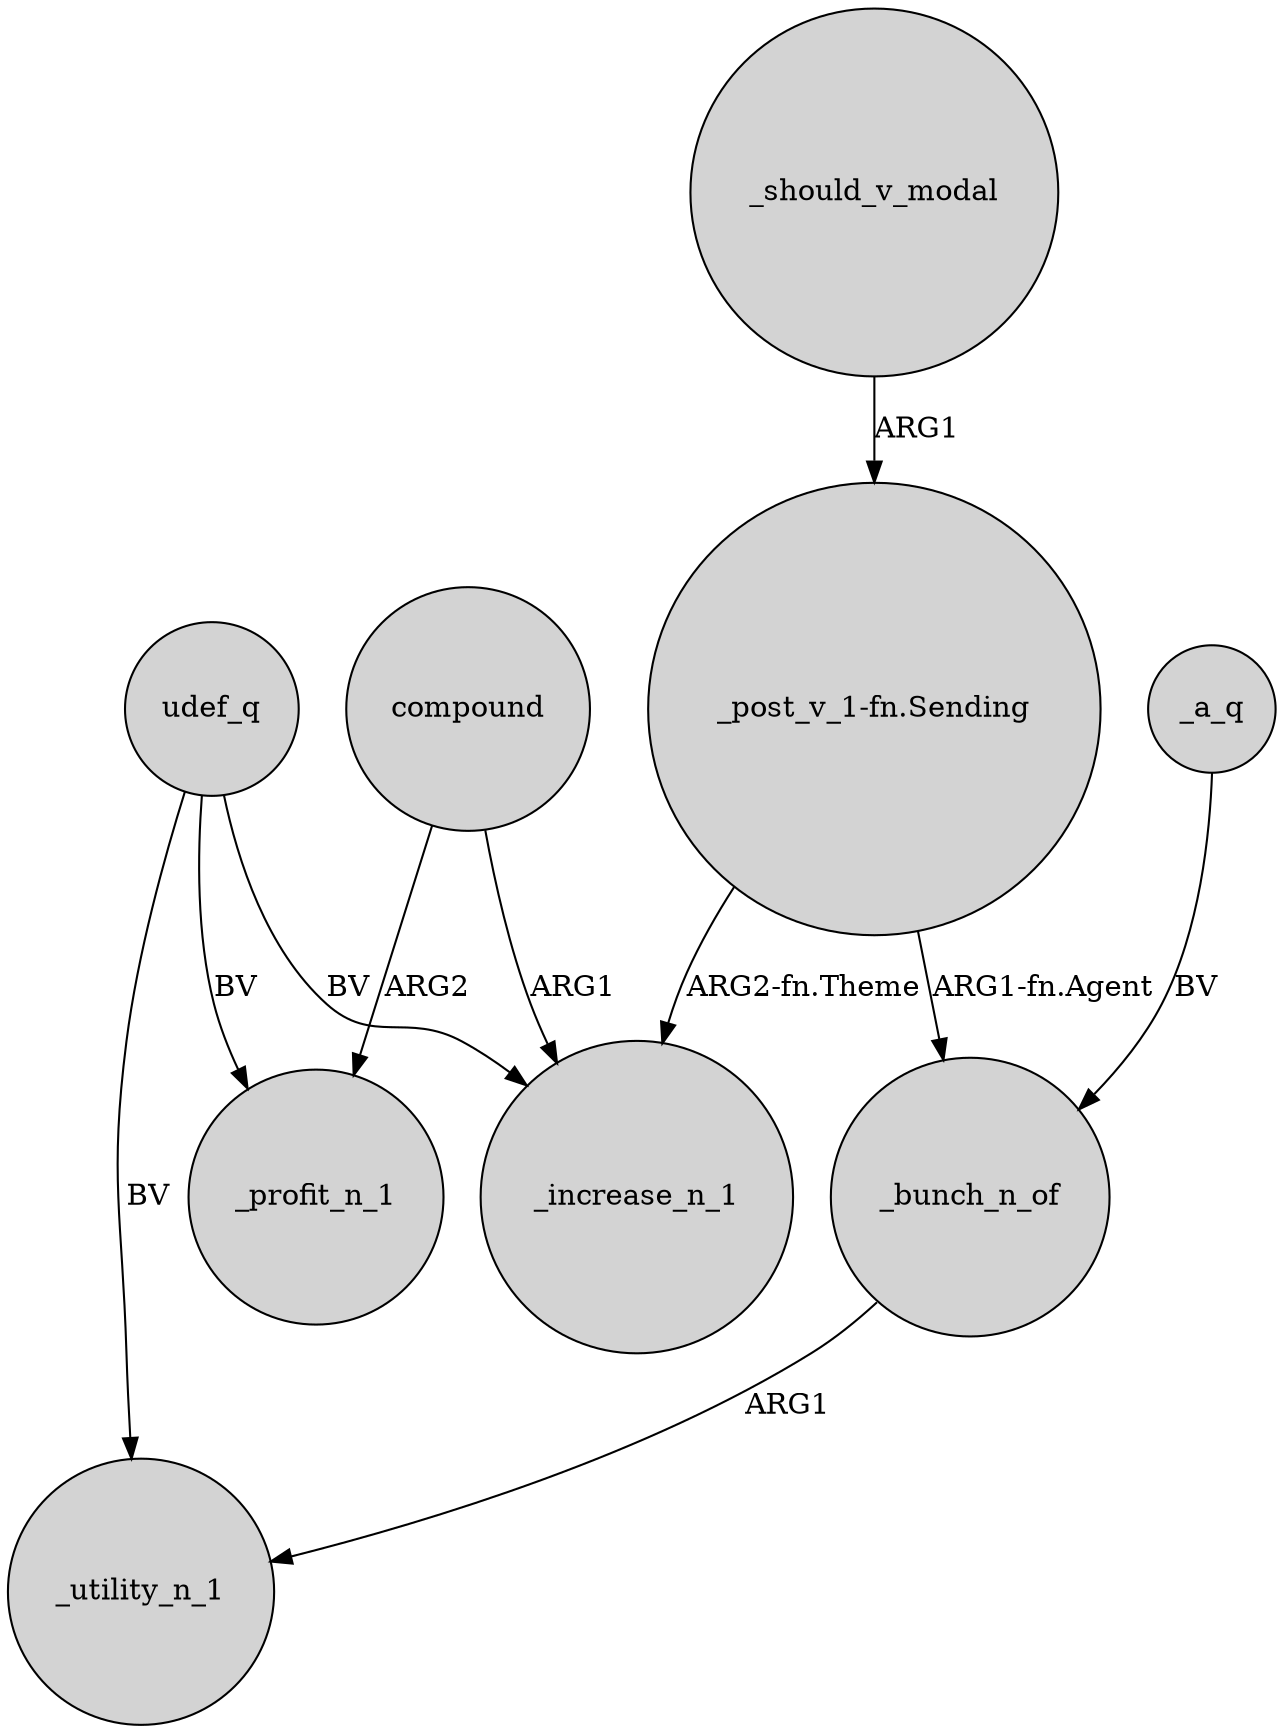 digraph {
	node [shape=circle style=filled]
	udef_q -> _utility_n_1 [label=BV]
	compound -> _increase_n_1 [label=ARG1]
	udef_q -> _profit_n_1 [label=BV]
	_bunch_n_of -> _utility_n_1 [label=ARG1]
	udef_q -> _increase_n_1 [label=BV]
	"_post_v_1-fn.Sending" -> _bunch_n_of [label="ARG1-fn.Agent"]
	_should_v_modal -> "_post_v_1-fn.Sending" [label=ARG1]
	_a_q -> _bunch_n_of [label=BV]
	"_post_v_1-fn.Sending" -> _increase_n_1 [label="ARG2-fn.Theme"]
	compound -> _profit_n_1 [label=ARG2]
}

